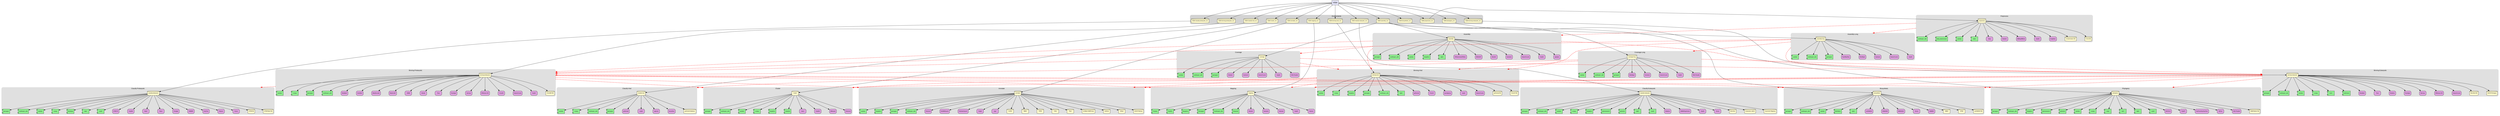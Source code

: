 digraph VEBA_Dependencies {
    // Graph styling
    rankdir=TB;  // Top to bottom direction for hierarchical layout
    splines=true;
    overlap=false;
    nodesep=0.9;
    ranksep=1.5;
    fontname="Arial";
    fontsize=12;
    compound=true;  // Enable connections to and from clusters
    
    // Node styling
    node [fontname="Arial", fontsize=10, style=filled];
    
    // VEBA main node
    node [shape=box, fillcolor="#E6E6FA", style=filled, fontsize=14]
    VEBA [label="VEBA"];
    
    // Environment nodes styling
    node [shape=ellipse, fillcolor="#FFD580", style=filled, fontsize=12] // Orange
    
    // Module nodes styling
    node [shape=box, fillcolor="#A7C7E7", style=filled, fontsize=10] // Blue
    
    // Python libraries styling
    node [shape=component, fillcolor="#90EE90", style=filled, fontsize=9] // Light green
    
    // External tools styling
    node [shape=box, style="rounded,filled", fillcolor="#DDA0DD", fontsize=9] // Purple
    
    // Databases styling
    node [shape=cylinder, fillcolor="#FFFACD", style=filled, fontsize=9] // Yellow
    
    // Define subgraphs for better organization
    
    // VEBA as main node
    VEBA;
    
    // Define environments as clusters connected to VEBA
    subgraph cluster_environments {
        label="Environments";
        style="rounded,filled";
        color=lightgrey;
        
        VEBA_annotate_env [label="VEBA-annotate_env"];
        VEBA_assembly_env [label="VEBA-assembly_env"];
        VEBA_preprocess_env [label="VEBA-preprocess_env"];
        VEBA_binning_prokaryotic_env [label="VEBA-binning-prokaryotic_env"];
        VEBA_binning_eukaryotic_env [label="VEBA-binning-eukaryotic_env"];
        VEBA_binning_viral_env [label="VEBA-binning-viral_env"];
        VEBA_classify_prokaryotic_env [label="VEBA-classify-prokaryotic_env"];
        VEBA_classify_eukaryotic_env [label="VEBA-classify-eukaryotic_env"];
        VEBA_classify_viral_env [label="VEBA-classify-viral_env"];
        VEBA_mapping_env [label="VEBA-mapping_env"];
        VEBA_cluster_env [label="VEBA-cluster_env"];
        VEBA_biosynthetic_env [label="VEBA-biosynthetic_env"];
        VEBA_phylogeny_env [label="VEBA-phylogeny_env"];
    }
    
    // Connect VEBA to all environments
    VEBA -> VEBA_annotate_env;
    VEBA -> VEBA_assembly_env;
    VEBA -> VEBA_preprocess_env;
    VEBA -> VEBA_binning_prokaryotic_env;
    VEBA -> VEBA_binning_eukaryotic_env;
    VEBA -> VEBA_binning_viral_env;
    VEBA -> VEBA_classify_prokaryotic_env;
    VEBA -> VEBA_classify_eukaryotic_env;
    VEBA -> VEBA_classify_viral_env;
    VEBA -> VEBA_mapping_env;
    VEBA -> VEBA_cluster_env;
    VEBA -> VEBA_biosynthetic_env;
    VEBA -> VEBA_phylogeny_env;
    
    // Define modules and connect to environments
    
    // Preprocess module
    subgraph cluster_preprocess {
        label="Preprocess";
        style="filled,rounded";
        color="#E0E0E0";
        node [style=filled];
        
        preprocess [label="preprocess"];
        
        // Python libraries for preprocess
        {
            rank=same;
            node [shape=component, fillcolor="#90EE90"];
            preprocess_soothsayer_utils [label="soothsayer_utils"];
            preprocess_fastq_preprocessor [label="fastq_preprocessor"];
            preprocess_pandas [label="pandas"];
            preprocess_tqdm [label="tqdm"];
        }
        
        // External tools for preprocess
        {
            rank=same;
            node [shape=box, style="rounded,filled", fillcolor="#DDA0DD"];
            preprocess_fastp [label="fastp"];
            preprocess_bowtie2 [label="Bowtie2"];
            preprocess_bbmap [label="BBMap/BBDuk"];
            preprocess_seqkit [label="SeqKit"];
            preprocess_kingfisher [label="Kingfisher"];
        }
        
        // Databases for preprocess
        {
            rank=same;
            node [shape=cylinder, fillcolor="#FFFACD"];
            preprocess_contamination_db [label="Contamination DB"];
            preprocess_kmer_db [label="K-mer DB"];
        }
        
        // Connect module to its dependencies
        preprocess -> {preprocess_soothsayer_utils preprocess_fastq_preprocessor preprocess_pandas preprocess_tqdm};
        preprocess -> {preprocess_fastp preprocess_bowtie2 preprocess_bbmap preprocess_seqkit preprocess_kingfisher};
        preprocess -> {preprocess_contamination_db preprocess_kmer_db};
    }
    
    // Coverage module
    subgraph cluster_coverage {
        label="Coverage";
        style="filled,rounded";
        color="#E0E0E0";
        node [style=filled];
        
        coverage [label="coverage"];
        
        // Python libraries for coverage
        {
            rank=same;
            node [shape=component, fillcolor="#90EE90"];
            coverage_pandas [label="pandas"];
            coverage_soothsayer_utils [label="soothsayer_utils"];
            coverage_genopype [label="genopype"];
        }
        
        // External tools for coverage
        {
            rank=same;
            node [shape=box, style="rounded,filled", fillcolor="#DDA0DD"];
            coverage_bowtie2 [label="Bowtie2"];
            coverage_samtools [label="Samtools"];
            coverage_featureCounts [label="featureCounts"];
            coverage_seqkit [label="SeqKit"];
            coverage_parallel [label="GNU Parallel"];
        }
        
        // Connect module to its dependencies
        coverage -> {coverage_pandas coverage_soothsayer_utils coverage_genopype};
        coverage -> {coverage_bowtie2 coverage_samtools coverage_featureCounts coverage_seqkit coverage_parallel};
    }
    
    // Coverage-long module
    subgraph cluster_coverage_long {
        label="Coverage-Long";
        style="filled,rounded";
        color="#E0E0E0";
        node [style=filled];
        
        coverage_long [label="coverage-long"];
        
        // Python libraries for coverage-long
        {
            rank=same;
            node [shape=component, fillcolor="#90EE90"];
            coverage_long_pandas [label="pandas"];
            coverage_long_soothsayer_utils [label="soothsayer_utils"];
            coverage_long_genopype [label="genopype"];
        }
        
        // External tools for coverage-long
        {
            rank=same;
            node [shape=box, style="rounded,filled", fillcolor="#DDA0DD"];
            coverage_long_minimap2 [label="MiniMap2"];
            coverage_long_samtools [label="Samtools"];
            coverage_long_featureCounts [label="featureCounts"];
            coverage_long_seqkit [label="SeqKit"];
            coverage_long_parallel [label="GNU Parallel"];
        }
        
        // Connect module to its dependencies
        coverage_long -> {coverage_long_pandas coverage_long_soothsayer_utils coverage_long_genopype};
        coverage_long -> {coverage_long_minimap2 coverage_long_samtools coverage_long_featureCounts coverage_long_seqkit coverage_long_parallel};
    }
    
    // Assembly module
    subgraph cluster_assembly {
        label="Assembly";
        style="filled,rounded";
        color="#E0E0E0";
        node [style=filled];
        
        assembly [label="assembly"];
        
        // Python libraries for assembly
        {
            rank=same;
            node [shape=component, fillcolor="#90EE90"];
            assembly_genopype [label="genopype"];
            assembly_soothsayer_utils [label="soothsayer_utils"];
            assembly_pandas [label="pandas"];
            assembly_biopython [label="biopython"];
            assembly_tqdm [label="tqdm"];
        }
        
        // External tools for assembly
        {
            rank=same;
            node [shape=box, style="rounded,filled", fillcolor="#DDA0DD"];
            assembly_spades [label="SPAdes/metaSPAdes"];
            assembly_megahit [label="MEGAHIT"];
            assembly_bowtie2 [label="Bowtie2"];
            assembly_samtools [label="Samtools"];
            assembly_featureCounts [label="featureCounts"];
            assembly_seqkit [label="SeqKit"];
            assembly_gfastats [label="gfastats"];
        }
        
        // Connect module to its dependencies
        assembly -> {assembly_genopype assembly_soothsayer_utils assembly_pandas assembly_biopython assembly_tqdm};
        assembly -> {assembly_spades assembly_megahit assembly_bowtie2 assembly_samtools assembly_featureCounts assembly_seqkit assembly_gfastats};
    }
    
    // Assembly-long module
    subgraph cluster_assembly_long {
        label="Assembly-Long";
        style="filled,rounded";
        color="#E0E0E0";
        node [style=filled];
        
        assembly_long [label="assembly-long"];
        
        // Python libraries for assembly-long
        {
            rank=same;
            node [shape=component, fillcolor="#90EE90"];
            assembly_long_pandas [label="pandas"];
            assembly_long_soothsayer_utils [label="soothsayer_utils"];
            assembly_long_genopype [label="genopype"];
        }
        
        // External tools for assembly-long
        {
            rank=same;
            node [shape=box, style="rounded,filled", fillcolor="#DDA0DD"];
            assembly_long_flye [label="Flye/MetaFlye"];
            assembly_long_minimap2 [label="MiniMap2"];
            assembly_long_samtools [label="Samtools"];
            assembly_long_featureCounts [label="featureCounts"];
            assembly_long_seqkit [label="SeqKit"];
        }
        
        // Connect module to its dependencies
        assembly_long -> {assembly_long_pandas assembly_long_soothsayer_utils assembly_long_genopype};
        assembly_long -> {assembly_long_flye assembly_long_minimap2 assembly_long_samtools assembly_long_featureCounts assembly_long_seqkit};
    }
    
    // Binning-prokaryotic module
    subgraph cluster_binning_prokaryotic {
        label="Binning-Prokaryotic";
        style="filled,rounded";
        color="#E0E0E0";
        node [style=filled];
        
        binning_prokaryotic [label="binning-prokaryotic"];
        
        // Python libraries for binning-prokaryotic
        {
            rank=same;
            node [shape=component, fillcolor="#90EE90"];
            binning_prokaryotic_pandas [label="pandas"];
            binning_prokaryotic_numpy [label="numpy"];
            binning_prokaryotic_genopype [label="genopype"];
            binning_prokaryotic_soothsayer_utils [label="soothsayer_utils"];
        }
        
        // External tools for binning-prokaryotic
        {
            rank=same;
            node [shape=box, style="rounded,filled", fillcolor="#DDA0DD"];
            binning_prokaryotic_metabat2 [label="MetaBat2"];
            binning_prokaryotic_semiBin2 [label="SemiBin2"];
            binning_prokaryotic_metadecoder [label="MetaDecoder"];
            binning_prokaryotic_metacoag [label="MetaCoAG"];
            binning_prokaryotic_vamb [label="VAMB"];
            binning_prokaryotic_binette [label="Binette"];
            binning_prokaryotic_tiara [label="Tiara"];
            binning_prokaryotic_pyrodigal [label="Pyrodigal"];
            binning_prokaryotic_barrnap [label="barrnap"];
            binning_prokaryotic_trnascan [label="tRNAscan-SE"];
            binning_prokaryotic_coverm [label="CoverM"];
            binning_prokaryotic_featureCounts [label="featureCounts"];
            binning_prokaryotic_seqkit [label="SeqKit"];
        }
        
        // Databases for binning-prokaryotic
        {
            rank=same;
            node [shape=cylinder, fillcolor="#FFFACD"];
            binning_prokaryotic_checkm2_db [label="CheckM2 DB"];
        }
        
        // Connect module to its dependencies
        binning_prokaryotic -> {binning_prokaryotic_pandas binning_prokaryotic_numpy binning_prokaryotic_genopype binning_prokaryotic_soothsayer_utils};
        binning_prokaryotic -> {binning_prokaryotic_metabat2 binning_prokaryotic_semiBin2 binning_prokaryotic_metadecoder binning_prokaryotic_metacoag binning_prokaryotic_vamb binning_prokaryotic_binette binning_prokaryotic_tiara binning_prokaryotic_pyrodigal binning_prokaryotic_barrnap binning_prokaryotic_trnascan binning_prokaryotic_coverm binning_prokaryotic_featureCounts binning_prokaryotic_seqkit};
        binning_prokaryotic -> {binning_prokaryotic_checkm2_db};
    }
    
    // Binning-eukaryotic module
    subgraph cluster_binning_eukaryotic {
        label="Binning-Eukaryotic";
        style="filled,rounded";
        color="#E0E0E0";
        node [style=filled];
        
        binning_eukaryotic [label="binning-eukaryotic"];
        
        // Python libraries for binning-eukaryotic
        {
            rank=same;
            node [shape=component, fillcolor="#90EE90"];
            binning_eukaryotic_genopype [label="genopype"];
            binning_eukaryotic_soothsayer_utils [label="soothsayer_utils"];
            binning_eukaryotic_pandas [label="pandas"];
            binning_eukaryotic_numpy [label="numpy"];
            binning_eukaryotic_torch [label="torch"];
            binning_eukaryotic_sklearn [label="scikit-learn"];
        }
        
        // External tools for binning-eukaryotic
        {
            rank=same;
            node [shape=box, style="rounded,filled", fillcolor="#DDA0DD"];
            binning_eukaryotic_metabat2 [label="MetaBat2"];
            binning_eukaryotic_tiara [label="Tiara"];
            binning_eukaryotic_metaeuk [label="MetaEuk"];
            binning_eukaryotic_pyrodigal [label="Pyrodigal"];
            binning_eukaryotic_barrnap [label="Barrnap"];
            binning_eukaryotic_trnascan [label="tRNAscan-SE"];
            binning_eukaryotic_featureCounts [label="featureCounts"];
        }
        
        // Databases for binning-eukaryotic
        {
            rank=same;
            node [shape=cylinder, fillcolor="#FFFACD"];
            binning_eukaryotic_microeuk_db [label="MicroEuk DB"];
            binning_eukaryotic_busco_db [label="BUSCO lineages"];
        }
        
        // Connect module to its dependencies
        binning_eukaryotic -> {binning_eukaryotic_genopype binning_eukaryotic_soothsayer_utils binning_eukaryotic_pandas binning_eukaryotic_numpy binning_eukaryotic_torch binning_eukaryotic_sklearn};
        binning_eukaryotic -> {binning_eukaryotic_metabat2 binning_eukaryotic_tiara binning_eukaryotic_metaeuk binning_eukaryotic_pyrodigal binning_eukaryotic_barrnap binning_eukaryotic_trnascan binning_eukaryotic_featureCounts};
        binning_eukaryotic -> {binning_eukaryotic_microeuk_db binning_eukaryotic_busco_db};
    }
    
    // Binning-viral module
    subgraph cluster_binning_viral {
        label="Binning-Viral";
        style="filled,rounded";
        color="#E0E0E0";
        node [style=filled];
        
        binning_viral [label="binning-viral"];
        
        // Python libraries for binning-viral
        {
            rank=same;
            node [shape=component, fillcolor="#90EE90"];
            binning_viral_pandas [label="pandas"];
            binning_viral_numpy [label="numpy"];
            binning_viral_biopython [label="biopython"];
            binning_viral_genopype [label="genopype"];
            binning_viral_soothsayer_utils [label="soothsayer_utils"];
            binning_viral_tqdm [label="tqdm"];
        }
        
        // External tools for binning-viral
        {
            rank=same;
            node [shape=box, style="rounded,filled", fillcolor="#DDA0DD"];
            binning_viral_genomad [label="geNomad"];
            binning_viral_checkv [label="CheckV"];
            binning_viral_pyrodigal_gv [label="pyrodigal-gv"];
            binning_viral_seqkit [label="seqkit"];
            binning_viral_featureCounts [label="featureCounts"];
        }
        
        // Databases for binning-viral
        {
            rank=same;
            node [shape=cylinder, fillcolor="#FFFACD"];
            binning_viral_genomad_db [label="geNomad DB"];
            binning_viral_checkv_db [label="CheckV DB"];
        }
        
        // Connect module to its dependencies
        binning_viral -> {binning_viral_pandas binning_viral_numpy binning_viral_biopython binning_viral_genopype binning_viral_soothsayer_utils binning_viral_tqdm};
        binning_viral -> {binning_viral_genomad binning_viral_checkv binning_viral_pyrodigal_gv binning_viral_seqkit binning_viral_featureCounts};
        binning_viral -> {binning_viral_genomad_db binning_viral_checkv_db};
    }
    
    // Annotate module
    subgraph cluster_annotate {
        label="Annotate";
        style="filled,rounded";
        color="#E0E0E0";
        node [style=filled];
        
        annotate [label="annotate"];
        
        // Python libraries for annotate
        {
            rank=same;
            node [shape=component, fillcolor="#90EE90"];
            annotate_pandas [label="pandas"];
            annotate_biopython [label="biopython"];
            annotate_genopype [label="genopype"];
            annotate_soothsayer_utils [label="soothsayer_utils"];
        }
        
        // External tools for annotate
        {
            rank=same;
            node [shape=box, style="rounded,filled", fillcolor="#DDA0DD"];
            annotate_diamond [label="Diamond"];
            annotate_hmmer [label="PyHMMSearch"];
            annotate_kofamsearch [label="PyKofamSearch"];
            annotate_seqkit [label="Seqkit"];
            annotate_pigz [label="pigz"];
        }
        
        // Databases for annotate
        {
            rank=same;
            node [shape=cylinder, fillcolor="#FFFACD"];
            annotate_uniref [label="UniRef"];
            annotate_mibig [label="MIBiG"];
            annotate_vfdb [label="VFDB"];
            annotate_cazy [label="CAZy"];
            annotate_pfam [label="Pfam"];
            annotate_ncbifam [label="NCBIfam-AMRFinder"];
            annotate_antifam [label="AntiFam"];
            annotate_kofam [label="KOfam"];
            annotate_kegg [label="KEGG Pathway"];
        }
        
        // Connect module to its dependencies
        annotate -> {annotate_pandas annotate_biopython annotate_genopype annotate_soothsayer_utils};
        annotate -> {annotate_diamond annotate_hmmer annotate_kofamsearch annotate_seqkit annotate_pigz};
        annotate -> {annotate_uniref annotate_mibig annotate_vfdb annotate_cazy annotate_pfam annotate_ncbifam annotate_antifam annotate_kofam annotate_kegg};
    }
    
    // Classify-prokaryotic module
    subgraph cluster_classify_prokaryotic {
        label="Classify-Prokaryotic";
        style="filled,rounded";
        color="#E0E0E0";
        node [style=filled];
        
        classify_prokaryotic [label="classify-prokaryotic"];
        
        // Python libraries for classify-prokaryotic
        {
            rank=same;
            node [shape=component, fillcolor="#90EE90"];
            classify_prokaryotic_genopype [label="genopype"];
            classify_prokaryotic_soothsayer_utils [label="soothsayer_utils"];
            classify_prokaryotic_pandas [label="pandas"];
            classify_prokaryotic_numpy [label="numpy"];
            classify_prokaryotic_dendropy [label="dendropy"];
            classify_prokaryotic_tqdm [label="tqdm"];
            classify_prokaryotic_psutil [label="psutil"];
        }
        
        // External tools for classify-prokaryotic
        {
            rank=same;
            node [shape=box, style="rounded,filled", fillcolor="#DDA0DD"];
            classify_prokaryotic_gtdbtk [label="GTDB-Tk"];
            classify_prokaryotic_fastani [label="FastANI"];
            classify_prokaryotic_mash [label="Mash"];
            classify_prokaryotic_skani [label="Skani"];
            classify_prokaryotic_prodigal [label="Prodigal"];
            classify_prokaryotic_hmmer [label="HMMER"];
            classify_prokaryotic_fasttree [label="FastTree"];
            classify_prokaryotic_pplacer [label="Pplacer"];
            classify_prokaryotic_krona [label="Krona"];
        }
        
        // Databases for classify-prokaryotic
        {
            rank=same;
            node [shape=cylinder, fillcolor="#FFFACD"];
            classify_prokaryotic_gtdb [label="GTDB DB"];
            classify_prokaryotic_gtdb_mash [label="GTDB Mash DB"];
        }
        
        // Connect module to its dependencies
        classify_prokaryotic -> {classify_prokaryotic_genopype classify_prokaryotic_soothsayer_utils classify_prokaryotic_pandas classify_prokaryotic_numpy classify_prokaryotic_dendropy classify_prokaryotic_tqdm classify_prokaryotic_psutil};
        classify_prokaryotic -> {classify_prokaryotic_gtdbtk classify_prokaryotic_fastani classify_prokaryotic_mash classify_prokaryotic_skani classify_prokaryotic_prodigal classify_prokaryotic_hmmer classify_prokaryotic_fasttree classify_prokaryotic_pplacer classify_prokaryotic_krona};
        classify_prokaryotic -> {classify_prokaryotic_gtdb classify_prokaryotic_gtdb_mash};
    }
    
    // Classify-eukaryotic module
    subgraph cluster_classify_eukaryotic {
        label="Classify-Eukaryotic";
        style="filled,rounded";
        color="#E0E0E0";
        node [style=filled];
        
        classify_eukaryotic [label="classify-eukaryotic"];
        
        // Python libraries for classify-eukaryotic
        {
            rank=same;
            node [shape=component, fillcolor="#90EE90"];
            classify_eukaryotic_genopype [label="genopype"];
            classify_eukaryotic_soothsayer_utils [label="soothsayer_utils"];
            classify_eukaryotic_pandas [label="pandas"];
            classify_eukaryotic_numpy [label="numpy"];
            classify_eukaryotic_biopython [label="biopython"];
            classify_eukaryotic_pyhmmsearch [label="pyhmmsearch"];
            classify_eukaryotic_pyhmmer [label="pyhmmer"];
            classify_eukaryotic_tqdm [label="tqdm"];
            classify_eukaryotic_psutil [label="psutil"];
        }
        
        // External tools for classify-eukaryotic
        {
            rank=same;
            node [shape=box, style="rounded,filled", fillcolor="#DDA0DD"];
            classify_eukaryotic_metaeuk [label="MetaEuk"];
            classify_eukaryotic_hmmer [label="HMMER/pyhmmer"];
            classify_eukaryotic_seqkit [label="SeqKit"];
            classify_eukaryotic_krona [label="Krona"];
        }
        
        // Databases for classify-eukaryotic
        {
            rank=same;
            node [shape=cylinder, fillcolor="#FFFACD"];
            classify_eukaryotic_microeuk_db [label="MicroEuk"];
            classify_eukaryotic_eukaryota_odb10 [label="Eukaryota_odb10"];
            classify_eukaryotic_tax_mapping [label="Taxonomic Mapping"];
        }
        
        // Connect module to its dependencies
        classify_eukaryotic -> {classify_eukaryotic_genopype classify_eukaryotic_soothsayer_utils classify_eukaryotic_pandas classify_eukaryotic_numpy classify_eukaryotic_biopython classify_eukaryotic_pyhmmsearch classify_eukaryotic_pyhmmer classify_eukaryotic_tqdm classify_eukaryotic_psutil};
        classify_eukaryotic -> {classify_eukaryotic_metaeuk classify_eukaryotic_hmmer classify_eukaryotic_seqkit classify_eukaryotic_krona};
        classify_eukaryotic -> {classify_eukaryotic_microeuk_db classify_eukaryotic_eukaryota_odb10 classify_eukaryotic_tax_mapping};
    }
    
    // Classify-viral module
    subgraph cluster_classify_viral {
        label="Classify-Viral";
        style="filled,rounded";
        color="#E0E0E0";
        node [style=filled];
        
        classify_viral [label="classify-viral"];
        
        // Python libraries for classify-viral
        {
            rank=same;
            node [shape=component, fillcolor="#90EE90"];
            classify_viral_pandas [label="pandas"];
            classify_viral_numpy [label="numpy"];
            classify_viral_soothsayer_utils [label="soothsayer_utils"];
            classify_viral_genopype [label="genopype"];
        }
        
        // External tools for classify-viral
        {
            rank=same;
            node [shape=box, style="rounded,filled", fillcolor="#DDA0DD"];
            classify_viral_genomad [label="geNomad"];
            classify_viral_seqkit [label="seqkit"];
            classify_viral_xgboost [label="xgboost"];
            classify_viral_tensorflow [label="tensorflow"];
        }
        
        // Databases for classify-viral
        {
            rank=same;
            node [shape=cylinder, fillcolor="#FFFACD"];
            classify_viral_genomad_db [label="geNomad database"];
        }
        
        // Connect module to its dependencies
        classify_viral -> {classify_viral_pandas classify_viral_numpy classify_viral_soothsayer_utils classify_viral_genopype};
        classify_viral -> {classify_viral_genomad classify_viral_seqkit classify_viral_xgboost classify_viral_tensorflow};
        classify_viral -> {classify_viral_genomad_db};
    }
    
    // Mapping module
    subgraph cluster_mapping {
        label="Mapping";
        style="filled,rounded";
        color="#E0E0E0";
        node [style=filled];
        
        mapping [label="mapping"];
        
        // Python libraries for mapping
        {
            rank=same;
            node [shape=component, fillcolor="#90EE90"];
            mapping_pandas [label="Pandas"];
            mapping_numpy [label="NumPy"];
            mapping_biopython [label="Biopython"];
            mapping_genopype [label="Genopype"];
            mapping_soothsayer_utils [label="Soothsayer_utils"];
            mapping_requests [label="Requests"];
        }
        
        // External tools for mapping
        {
            rank=same;
            node [shape=box, style="rounded,filled", fillcolor="#DDA0DD"];
            mapping_bowtie2 [label="Bowtie2"];
            mapping_samtools [label="Samtools"];
            mapping_subread [label="Subread"];
            mapping_seqkit [label="SeqKit"];
            mapping_salmon [label="Salmon"];
        }
        
        // Connect module to its dependencies
        mapping -> {mapping_pandas mapping_numpy mapping_biopython mapping_genopype mapping_soothsayer_utils mapping_requests};
        mapping -> {mapping_bowtie2 mapping_samtools mapping_subread mapping_seqkit mapping_salmon};
    }
    
    // Cluster module
    subgraph cluster_cluster {
        label="Cluster";
        style="filled,rounded";
        color="#E0E0E0";
        node [style=filled];
        
        cluster [label="cluster"];
        
        // Python libraries for cluster
        {
            rank=same;
            node [shape=component, fillcolor="#90EE90"];
            cluster_genopype [label="genopype"];
            cluster_soothsayer_utils [label="soothsayer_utils"];
            cluster_pandas [label="pandas"];
            cluster_numpy [label="numpy"];
            cluster_biopython [label="biopython"];
            cluster_networkx [label="networkx"];
        }
        
        // External tools for cluster
        {
            rank=same;
            node [shape=box, style="rounded,filled", fillcolor="#DDA0DD"];
            cluster_skani [label="skani"];
            cluster_fastani [label="FastANI"];
            cluster_mmseqs2 [label="MMseqs2"];
            cluster_diamond [label="Diamond"];
        }
        
        // Connect module to its dependencies
        cluster -> {cluster_genopype cluster_soothsayer_utils cluster_pandas cluster_numpy cluster_biopython cluster_networkx};
        cluster -> {cluster_skani cluster_fastani cluster_mmseqs2 cluster_diamond};
    }
    
    // Biosynthetic module
    subgraph cluster_biosynthetic {
        label="Biosynthetic";
        style="filled,rounded";
        color="#E0E0E0";
        node [style=filled];
        
        biosynthetic [label="biosynthetic"];
        
        // Python libraries for biosynthetic
        {
            rank=same;
            node [shape=component, fillcolor="#90EE90"];
            biosynthetic_genopype [label="genopype"];
            biosynthetic_soothsayer_utils [label="soothsayer_utils"];
            biosynthetic_pandas [label="pandas"];
            biosynthetic_biopython [label="BioPython"];
            biosynthetic_tqdm [label="tqdm"];
        }
        
        // External tools for biosynthetic
        {
            rank=same;
            node [shape=box, style="rounded,filled", fillcolor="#DDA0DD"];
            biosynthetic_antismash [label="antiSMASH"];
            biosynthetic_diamond [label="DIAMOND"];
            biosynthetic_mmseqs2 [label="MMSEQS2"];
            biosynthetic_krona [label="Krona"];
            biosynthetic_hmmer [label="HMMER"];
        }
        
        // Databases for biosynthetic
        {
            rank=same;
            node [shape=cylinder, fillcolor="#FFFACD"];
            biosynthetic_mibig [label="MIBiG"];
            biosynthetic_vfdb [label="VFDB"];
            biosynthetic_antismash_db [label="antiSMASH DB"];
        }
        
        // Connect module to its dependencies
        biosynthetic -> {biosynthetic_genopype biosynthetic_soothsayer_utils biosynthetic_pandas biosynthetic_biopython biosynthetic_tqdm};
        biosynthetic -> {biosynthetic_antismash biosynthetic_diamond biosynthetic_mmseqs2 biosynthetic_krona biosynthetic_hmmer};
        biosynthetic -> {biosynthetic_mibig biosynthetic_vfdb biosynthetic_antismash_db};
    }
    
    // Phylogeny module
    subgraph cluster_phylogeny {
        label="Phylogeny";
        style="filled,rounded";
        color="#E0E0E0";
        node [style=filled];
        
        phylogeny [label="phylogeny"];
        
        // Python libraries for phylogeny
        {
            rank=same;
            node [shape=component, fillcolor="#90EE90"];
            phylogeny_genopype [label="genopype"];
            phylogeny_soothsayer_utils [label="soothsayer_utils"];
            phylogeny_biopython [label="biopython"];
            phylogeny_pyhmmsearch [label="pyhmmsearch"];
            phylogeny_pyhmmer [label="pyhmmer"];
            phylogeny_pandas [label="pandas"];
            phylogeny_numpy [label="numpy"];
            phylogeny_scipy [label="scipy"];
            phylogeny_ete3 [label="ete3"];
            phylogeny_tqdm [label="tqdm"];
            phylogeny_psutil [label="psutil"];
        }
        
        // External tools for phylogeny
        {
            rank=same;
            node [shape=box, style="rounded,filled", fillcolor="#DDA0DD"];
            phylogeny_muscle [label="MUSCLE"];
            phylogeny_clipkit [label="ClipKIT"];
            phylogeny_fasttree [label="FastTree/VeryFastTree"];
            phylogeny_iqtree [label="IQTree"];
            phylogeny_parallel [label="GNU Parallel"];
        }
        
        // Databases for phylogeny
        {
            rank=same;
            node [shape=cylinder, fillcolor="#FFFACD"];
            phylogeny_hmm_markers [label="HMM Marker DB"];
        }
        
        // Connect module to its dependencies
        phylogeny -> {phylogeny_genopype phylogeny_soothsayer_utils phylogeny_biopython phylogeny_pyhmmsearch phylogeny_pyhmmer phylogeny_pandas phylogeny_numpy phylogeny_scipy phylogeny_ete3 phylogeny_tqdm phylogeny_psutil};
        phylogeny -> {phylogeny_muscle phylogeny_clipkit phylogeny_fasttree phylogeny_iqtree phylogeny_parallel};
        phylogeny -> {phylogeny_hmm_markers};
    }
    
    // Connect environments to their respective modules
    VEBA_preprocess_env -> preprocess;
    VEBA_assembly_env -> assembly;
    VEBA_assembly_env -> assembly_long;
    VEBA_assembly_env -> coverage;
    VEBA_assembly_env -> coverage_long;
    VEBA_binning_prokaryotic_env -> binning_prokaryotic;
    VEBA_binning_eukaryotic_env -> binning_eukaryotic;
    VEBA_binning_viral_env -> binning_viral;
    VEBA_annotate_env -> annotate;
    VEBA_classify_prokaryotic_env -> classify_prokaryotic;
    VEBA_classify_eukaryotic_env -> classify_eukaryotic;
    VEBA_classify_viral_env -> classify_viral;
    VEBA_mapping_env -> mapping;
    VEBA_cluster_env -> cluster;
    VEBA_biosynthetic_env -> biosynthetic;
    VEBA_phylogeny_env -> phylogeny;
    
    // Module workflow connections
    edge [color=red, penwidth=2, style=dashed];
    preprocess -> assembly [ltail=cluster_preprocess, lhead=cluster_assembly];
    preprocess -> assembly_long [ltail=cluster_preprocess, lhead=cluster_assembly_long];
    assembly -> coverage [ltail=cluster_assembly, lhead=cluster_coverage];
    assembly_long -> coverage_long [ltail=cluster_assembly_long, lhead=cluster_coverage_long];
    assembly -> binning_prokaryotic [ltail=cluster_assembly, lhead=cluster_binning_prokaryotic];
    assembly -> binning_eukaryotic [ltail=cluster_assembly, lhead=cluster_binning_eukaryotic];
    assembly -> binning_viral [ltail=cluster_assembly, lhead=cluster_binning_viral];
    assembly_long -> binning_prokaryotic [ltail=cluster_assembly_long, lhead=cluster_binning_prokaryotic];
    assembly_long -> binning_eukaryotic [ltail=cluster_assembly_long, lhead=cluster_binning_eukaryotic];
    assembly_long -> binning_viral [ltail=cluster_assembly_long, lhead=cluster_binning_viral];
    coverage -> binning_prokaryotic [ltail=cluster_coverage, lhead=cluster_binning_prokaryotic];
    coverage -> binning_eukaryotic [ltail=cluster_coverage, lhead=cluster_binning_eukaryotic];
    coverage -> binning_viral [ltail=cluster_coverage, lhead=cluster_binning_viral];
    coverage_long -> binning_prokaryotic [ltail=cluster_coverage_long, lhead=cluster_binning_prokaryotic];
    coverage_long -> binning_eukaryotic [ltail=cluster_coverage_long, lhead=cluster_binning_eukaryotic];
    coverage_long -> binning_viral [ltail=cluster_coverage_long, lhead=cluster_binning_viral];
    binning_prokaryotic -> classify_prokaryotic [ltail=cluster_binning_prokaryotic, lhead=cluster_classify_prokaryotic];
    binning_eukaryotic -> classify_eukaryotic [ltail=cluster_binning_eukaryotic, lhead=cluster_classify_eukaryotic];
    binning_viral -> classify_viral [ltail=cluster_binning_viral, lhead=cluster_classify_viral];
    binning_prokaryotic -> annotate [ltail=cluster_binning_prokaryotic, lhead=cluster_annotate];
    binning_eukaryotic -> annotate [ltail=cluster_binning_eukaryotic, lhead=cluster_annotate];
    binning_viral -> annotate [ltail=cluster_binning_viral, lhead=cluster_annotate];
    binning_prokaryotic -> mapping [ltail=cluster_binning_prokaryotic, lhead=cluster_mapping];
    binning_eukaryotic -> mapping [ltail=cluster_binning_eukaryotic, lhead=cluster_mapping];
    binning_viral -> mapping [ltail=cluster_binning_viral, lhead=cluster_mapping];
    binning_prokaryotic -> cluster [ltail=cluster_binning_prokaryotic, lhead=cluster_cluster];
    binning_eukaryotic -> cluster [ltail=cluster_binning_eukaryotic, lhead=cluster_cluster];
    binning_viral -> cluster [ltail=cluster_binning_viral, lhead=cluster_cluster];
    binning_prokaryotic -> biosynthetic [ltail=cluster_binning_prokaryotic, lhead=cluster_biosynthetic];
    binning_eukaryotic -> biosynthetic [ltail=cluster_binning_eukaryotic, lhead=cluster_biosynthetic];
    binning_prokaryotic -> phylogeny [ltail=cluster_binning_prokaryotic, lhead=cluster_phylogeny];
    binning_eukaryotic -> phylogeny [ltail=cluster_binning_eukaryotic, lhead=cluster_phylogeny];
}